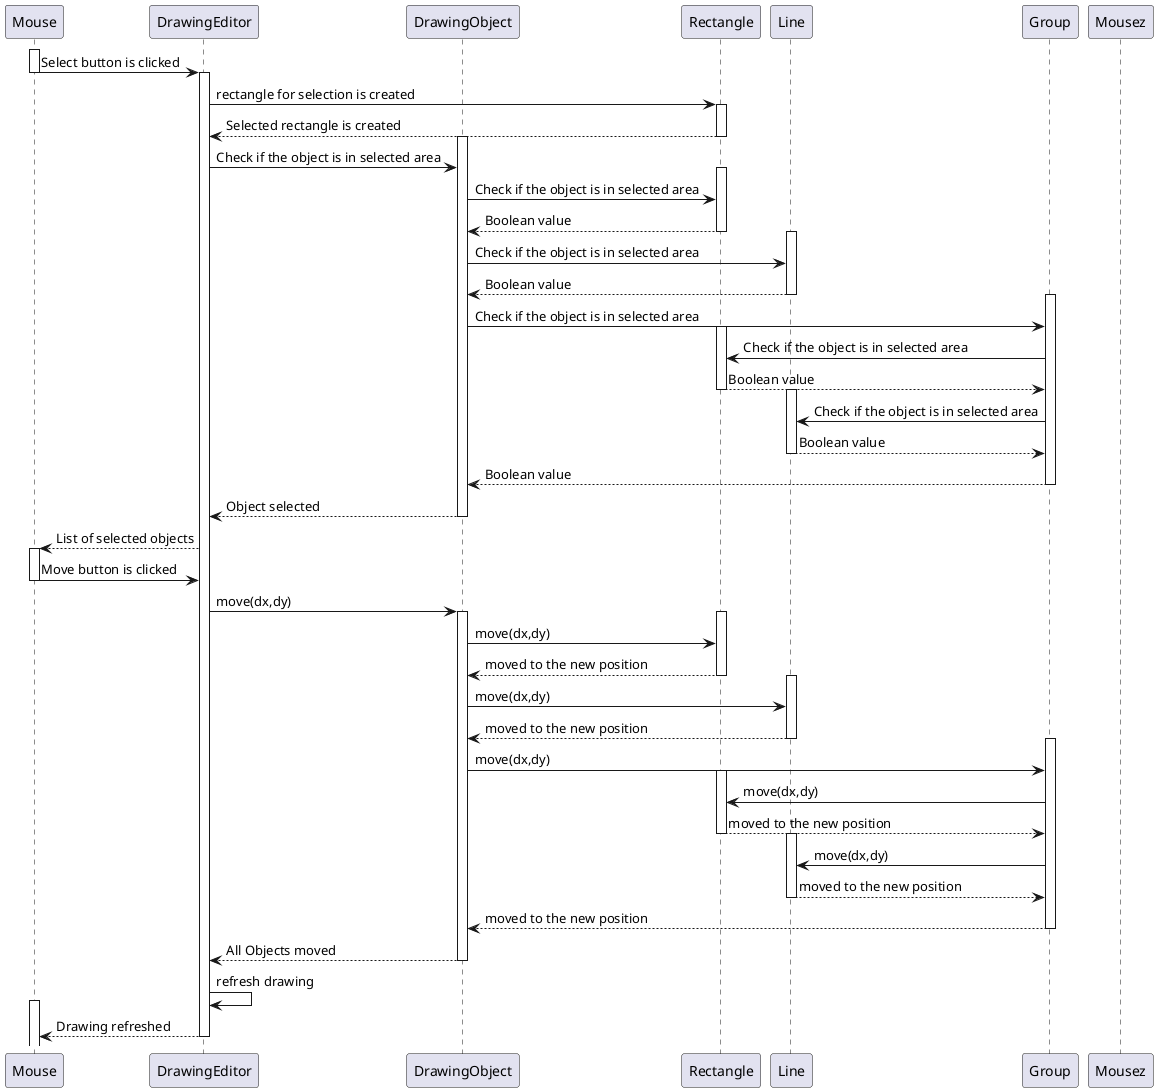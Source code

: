 @startuml

participant Mouse
participant DrawingEditor
participant DrawingObject
participant Rectangle
participant Line
participant Group

activate Mouse
Mouse -> DrawingEditor: Select button is clicked
deactivate Mouse

activate DrawingEditor
DrawingEditor -> Rectangle: rectangle for selection is created

activate Rectangle
Rectangle --> DrawingEditor: Selected rectangle is created
deactivate Rectangle

activate DrawingObject
DrawingEditor -> DrawingObject: Check if the object is in selected area

activate Rectangle
DrawingObject-> Rectangle: Check if the object is in selected area
Rectangle --> DrawingObject: Boolean value
deactivate Rectangle


activate Line
DrawingObject-> Line: Check if the object is in selected area
Line --> DrawingObject: Boolean value
deactivate Line

activate Group
DrawingObject-> Group: Check if the object is in selected area


activate Rectangle
Group-> Rectangle: Check if the object is in selected area
Rectangle --> Group: Boolean value
deactivate Rectangle


activate Line
Group-> Line: Check if the object is in selected area
Line --> Group: Boolean value
deactivate Line



Group --> DrawingObject: Boolean value
deactivate Group


DrawingObject --> DrawingEditor: Object selected
deactivate DrawingObject

DrawingEditor --> Mouse: List of selected objects
activate Mouse
Mouse -> DrawingEditor: Move button is clicked
deactivate Mouse
DrawingEditor -> DrawingObject: move(dx,dy)

activate DrawingObject
activate Rectangle
DrawingObject-> Rectangle: move(dx,dy)
Rectangle --> DrawingObject: moved to the new position
deactivate Rectangle


activate Line
DrawingObject-> Line: move(dx,dy)
Line --> DrawingObject: moved to the new position
deactivate Line

activate Group
DrawingObject-> Group: move(dx,dy)


activate Rectangle
Group-> Rectangle: move(dx,dy)
Rectangle --> Group: moved to the new position
deactivate Rectangle


activate Line
Group-> Line: move(dx,dy)
Line --> Group: moved to the new position
deactivate Line

Group --> DrawingObject: moved to the new position
deactivate Group
DrawingObject --> DrawingEditor: All Objects moved
deactivate DrawingObject
DrawingEditor -> DrawingEditor: refresh drawing
activate Mouse
DrawingEditor --> Mouse: Drawing refreshed
deactivate Mousez
deactivate DrawingEditor

@enduml
